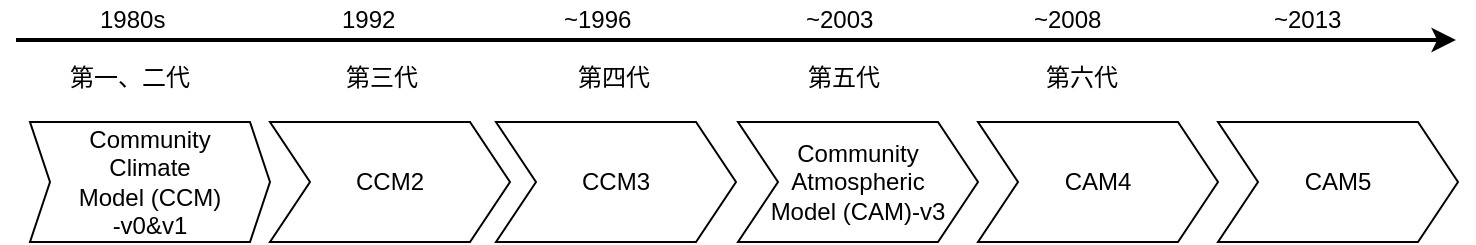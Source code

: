 <mxfile version="10.6.7" type="github"><diagram id="yviibQ4eNiCCNetYqgeV" name="第 1 页"><mxGraphModel dx="838" dy="593" grid="1" gridSize="10" guides="1" tooltips="1" connect="1" arrows="1" fold="1" page="1" pageScale="1" pageWidth="827" pageHeight="1169" math="0" shadow="0"><root><mxCell id="0"/><mxCell id="1" parent="0"/><mxCell id="P2WO9MebloP_8y7KyNzN-1" value="Community &lt;br&gt;Climate &lt;br&gt;Model (CCM)&lt;br&gt;-v0&amp;amp;v1" style="shape=step;perimeter=stepPerimeter;whiteSpace=wrap;html=1;fixedSize=1;size=10;" vertex="1" parent="1"><mxGeometry x="27" y="130" width="120" height="60" as="geometry"/></mxCell><mxCell id="P2WO9MebloP_8y7KyNzN-2" value="CCM2" style="shape=step;perimeter=stepPerimeter;whiteSpace=wrap;html=1;fixedSize=1;" vertex="1" parent="1"><mxGeometry x="147" y="130" width="120" height="60" as="geometry"/></mxCell><mxCell id="P2WO9MebloP_8y7KyNzN-5" value="CCM3" style="shape=step;perimeter=stepPerimeter;whiteSpace=wrap;html=1;fixedSize=1;" vertex="1" parent="1"><mxGeometry x="260" y="130" width="120" height="60" as="geometry"/></mxCell><mxCell id="P2WO9MebloP_8y7KyNzN-6" value="Community &lt;br&gt;Atmospheric &lt;br&gt;Model (CAM)-v3" style="shape=step;perimeter=stepPerimeter;whiteSpace=wrap;html=1;fixedSize=1;" vertex="1" parent="1"><mxGeometry x="381" y="130" width="120" height="60" as="geometry"/></mxCell><mxCell id="P2WO9MebloP_8y7KyNzN-7" value="CAM4" style="shape=step;perimeter=stepPerimeter;whiteSpace=wrap;html=1;fixedSize=1;" vertex="1" parent="1"><mxGeometry x="501" y="130" width="120" height="60" as="geometry"/></mxCell><mxCell id="P2WO9MebloP_8y7KyNzN-8" value="CAM5" style="shape=step;perimeter=stepPerimeter;whiteSpace=wrap;html=1;fixedSize=1;" vertex="1" parent="1"><mxGeometry x="621" y="130" width="120" height="60" as="geometry"/></mxCell><mxCell id="P2WO9MebloP_8y7KyNzN-12" value="1980s" style="text;html=1;resizable=0;points=[];autosize=1;align=left;verticalAlign=top;spacingTop=-4;" vertex="1" parent="1"><mxGeometry x="60" y="69" width="50" height="20" as="geometry"/></mxCell><mxCell id="P2WO9MebloP_8y7KyNzN-13" value="~1996" style="text;html=1;resizable=0;points=[];autosize=1;align=left;verticalAlign=top;spacingTop=-4;" vertex="1" parent="1"><mxGeometry x="292" y="69" width="50" height="20" as="geometry"/></mxCell><mxCell id="P2WO9MebloP_8y7KyNzN-14" value="~2008" style="text;html=1;resizable=0;points=[];autosize=1;align=left;verticalAlign=top;spacingTop=-4;" vertex="1" parent="1"><mxGeometry x="527" y="69" width="50" height="20" as="geometry"/></mxCell><mxCell id="P2WO9MebloP_8y7KyNzN-15" value="~2003" style="text;html=1;resizable=0;points=[];autosize=1;align=left;verticalAlign=top;spacingTop=-4;" vertex="1" parent="1"><mxGeometry x="413" y="69" width="50" height="20" as="geometry"/></mxCell><mxCell id="P2WO9MebloP_8y7KyNzN-17" value="1992" style="text;html=1;resizable=0;points=[];autosize=1;align=left;verticalAlign=top;spacingTop=-4;" vertex="1" parent="1"><mxGeometry x="181" y="69" width="40" height="20" as="geometry"/></mxCell><mxCell id="P2WO9MebloP_8y7KyNzN-18" value="第四代" style="text;html=1;resizable=0;points=[];autosize=1;align=left;verticalAlign=top;spacingTop=-4;" vertex="1" parent="1"><mxGeometry x="298.5" y="98" width="50" height="20" as="geometry"/></mxCell><mxCell id="P2WO9MebloP_8y7KyNzN-19" value="第五代" style="text;html=1;resizable=0;points=[];autosize=1;align=left;verticalAlign=top;spacingTop=-4;" vertex="1" parent="1"><mxGeometry x="414" y="98" width="50" height="20" as="geometry"/></mxCell><mxCell id="P2WO9MebloP_8y7KyNzN-20" value="第六代" style="text;html=1;resizable=0;points=[];autosize=1;align=left;verticalAlign=top;spacingTop=-4;" vertex="1" parent="1"><mxGeometry x="532.5" y="98" width="50" height="20" as="geometry"/></mxCell><mxCell id="P2WO9MebloP_8y7KyNzN-21" value="第三代" style="text;html=1;resizable=0;points=[];autosize=1;align=left;verticalAlign=top;spacingTop=-4;" vertex="1" parent="1"><mxGeometry x="183" y="98" width="50" height="20" as="geometry"/></mxCell><mxCell id="P2WO9MebloP_8y7KyNzN-22" value="第一、二代" style="text;html=1;resizable=0;points=[];autosize=1;align=left;verticalAlign=top;spacingTop=-4;" vertex="1" parent="1"><mxGeometry x="45" y="98" width="80" height="20" as="geometry"/></mxCell><mxCell id="P2WO9MebloP_8y7KyNzN-23" value="~2013" style="text;html=1;resizable=0;points=[];autosize=1;align=left;verticalAlign=top;spacingTop=-4;" vertex="1" parent="1"><mxGeometry x="647" y="69" width="50" height="20" as="geometry"/></mxCell><mxCell id="P2WO9MebloP_8y7KyNzN-24" value="" style="endArrow=classic;html=1;strokeWidth=2;" edge="1" parent="1"><mxGeometry width="50" height="50" relative="1" as="geometry"><mxPoint x="20" y="89" as="sourcePoint"/><mxPoint x="740" y="89" as="targetPoint"/></mxGeometry></mxCell></root></mxGraphModel></diagram></mxfile>